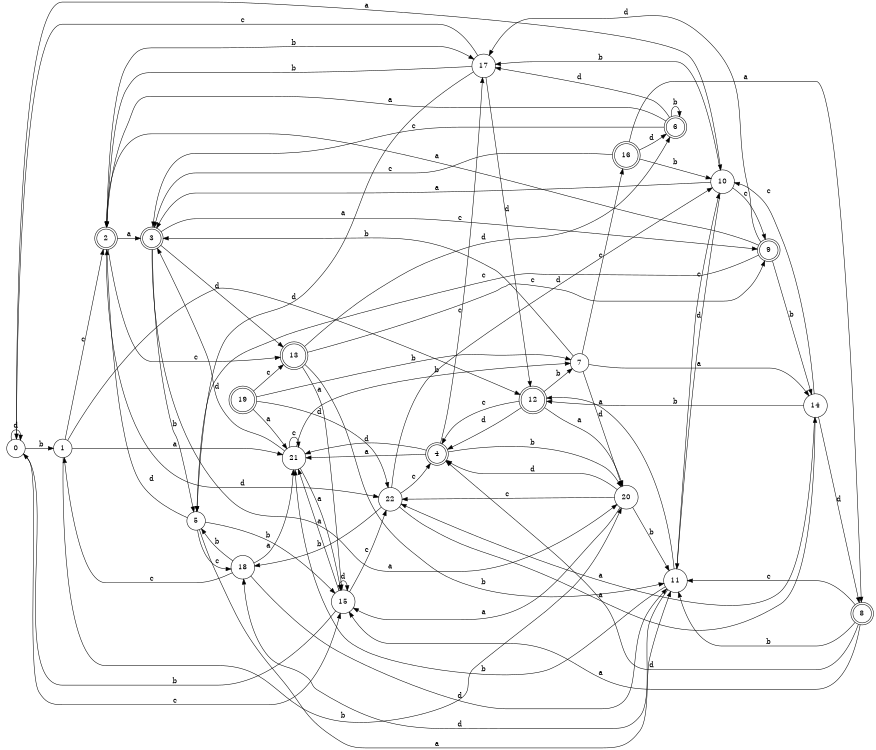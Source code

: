 digraph n19_9 {
__start0 [label="" shape="none"];

rankdir=LR;
size="8,5";

s0 [style="filled", color="black", fillcolor="white" shape="circle", label="0"];
s1 [style="filled", color="black", fillcolor="white" shape="circle", label="1"];
s2 [style="rounded,filled", color="black", fillcolor="white" shape="doublecircle", label="2"];
s3 [style="rounded,filled", color="black", fillcolor="white" shape="doublecircle", label="3"];
s4 [style="rounded,filled", color="black", fillcolor="white" shape="doublecircle", label="4"];
s5 [style="filled", color="black", fillcolor="white" shape="circle", label="5"];
s6 [style="rounded,filled", color="black", fillcolor="white" shape="doublecircle", label="6"];
s7 [style="filled", color="black", fillcolor="white" shape="circle", label="7"];
s8 [style="rounded,filled", color="black", fillcolor="white" shape="doublecircle", label="8"];
s9 [style="rounded,filled", color="black", fillcolor="white" shape="doublecircle", label="9"];
s10 [style="filled", color="black", fillcolor="white" shape="circle", label="10"];
s11 [style="filled", color="black", fillcolor="white" shape="circle", label="11"];
s12 [style="rounded,filled", color="black", fillcolor="white" shape="doublecircle", label="12"];
s13 [style="rounded,filled", color="black", fillcolor="white" shape="doublecircle", label="13"];
s14 [style="filled", color="black", fillcolor="white" shape="circle", label="14"];
s15 [style="filled", color="black", fillcolor="white" shape="circle", label="15"];
s16 [style="rounded,filled", color="black", fillcolor="white" shape="doublecircle", label="16"];
s17 [style="filled", color="black", fillcolor="white" shape="circle", label="17"];
s18 [style="filled", color="black", fillcolor="white" shape="circle", label="18"];
s19 [style="rounded,filled", color="black", fillcolor="white" shape="doublecircle", label="19"];
s20 [style="filled", color="black", fillcolor="white" shape="circle", label="20"];
s21 [style="filled", color="black", fillcolor="white" shape="circle", label="21"];
s22 [style="filled", color="black", fillcolor="white" shape="circle", label="22"];
s0 -> s10 [label="a"];
s0 -> s1 [label="b"];
s0 -> s15 [label="c"];
s0 -> s0 [label="d"];
s1 -> s21 [label="a"];
s1 -> s20 [label="b"];
s1 -> s2 [label="c"];
s1 -> s12 [label="d"];
s2 -> s3 [label="a"];
s2 -> s17 [label="b"];
s2 -> s13 [label="c"];
s2 -> s22 [label="d"];
s3 -> s20 [label="a"];
s3 -> s5 [label="b"];
s3 -> s9 [label="c"];
s3 -> s13 [label="d"];
s4 -> s21 [label="a"];
s4 -> s20 [label="b"];
s4 -> s17 [label="c"];
s4 -> s21 [label="d"];
s5 -> s11 [label="a"];
s5 -> s15 [label="b"];
s5 -> s18 [label="c"];
s5 -> s2 [label="d"];
s6 -> s2 [label="a"];
s6 -> s6 [label="b"];
s6 -> s3 [label="c"];
s6 -> s17 [label="d"];
s7 -> s14 [label="a"];
s7 -> s3 [label="b"];
s7 -> s16 [label="c"];
s7 -> s20 [label="d"];
s8 -> s15 [label="a"];
s8 -> s11 [label="b"];
s8 -> s11 [label="c"];
s8 -> s4 [label="d"];
s9 -> s2 [label="a"];
s9 -> s14 [label="b"];
s9 -> s5 [label="c"];
s9 -> s17 [label="d"];
s10 -> s3 [label="a"];
s10 -> s17 [label="b"];
s10 -> s9 [label="c"];
s10 -> s11 [label="d"];
s11 -> s12 [label="a"];
s11 -> s21 [label="b"];
s11 -> s10 [label="c"];
s11 -> s18 [label="d"];
s12 -> s20 [label="a"];
s12 -> s7 [label="b"];
s12 -> s4 [label="c"];
s12 -> s4 [label="d"];
s13 -> s15 [label="a"];
s13 -> s11 [label="b"];
s13 -> s9 [label="c"];
s13 -> s6 [label="d"];
s14 -> s22 [label="a"];
s14 -> s12 [label="b"];
s14 -> s10 [label="c"];
s14 -> s8 [label="d"];
s15 -> s21 [label="a"];
s15 -> s0 [label="b"];
s15 -> s22 [label="c"];
s15 -> s15 [label="d"];
s16 -> s8 [label="a"];
s16 -> s10 [label="b"];
s16 -> s3 [label="c"];
s16 -> s6 [label="d"];
s17 -> s5 [label="a"];
s17 -> s2 [label="b"];
s17 -> s0 [label="c"];
s17 -> s12 [label="d"];
s18 -> s21 [label="a"];
s18 -> s5 [label="b"];
s18 -> s1 [label="c"];
s18 -> s11 [label="d"];
s19 -> s21 [label="a"];
s19 -> s7 [label="b"];
s19 -> s13 [label="c"];
s19 -> s22 [label="d"];
s20 -> s15 [label="a"];
s20 -> s11 [label="b"];
s20 -> s22 [label="c"];
s20 -> s4 [label="d"];
s21 -> s15 [label="a"];
s21 -> s7 [label="b"];
s21 -> s21 [label="c"];
s21 -> s3 [label="d"];
s22 -> s14 [label="a"];
s22 -> s18 [label="b"];
s22 -> s4 [label="c"];
s22 -> s10 [label="d"];

}